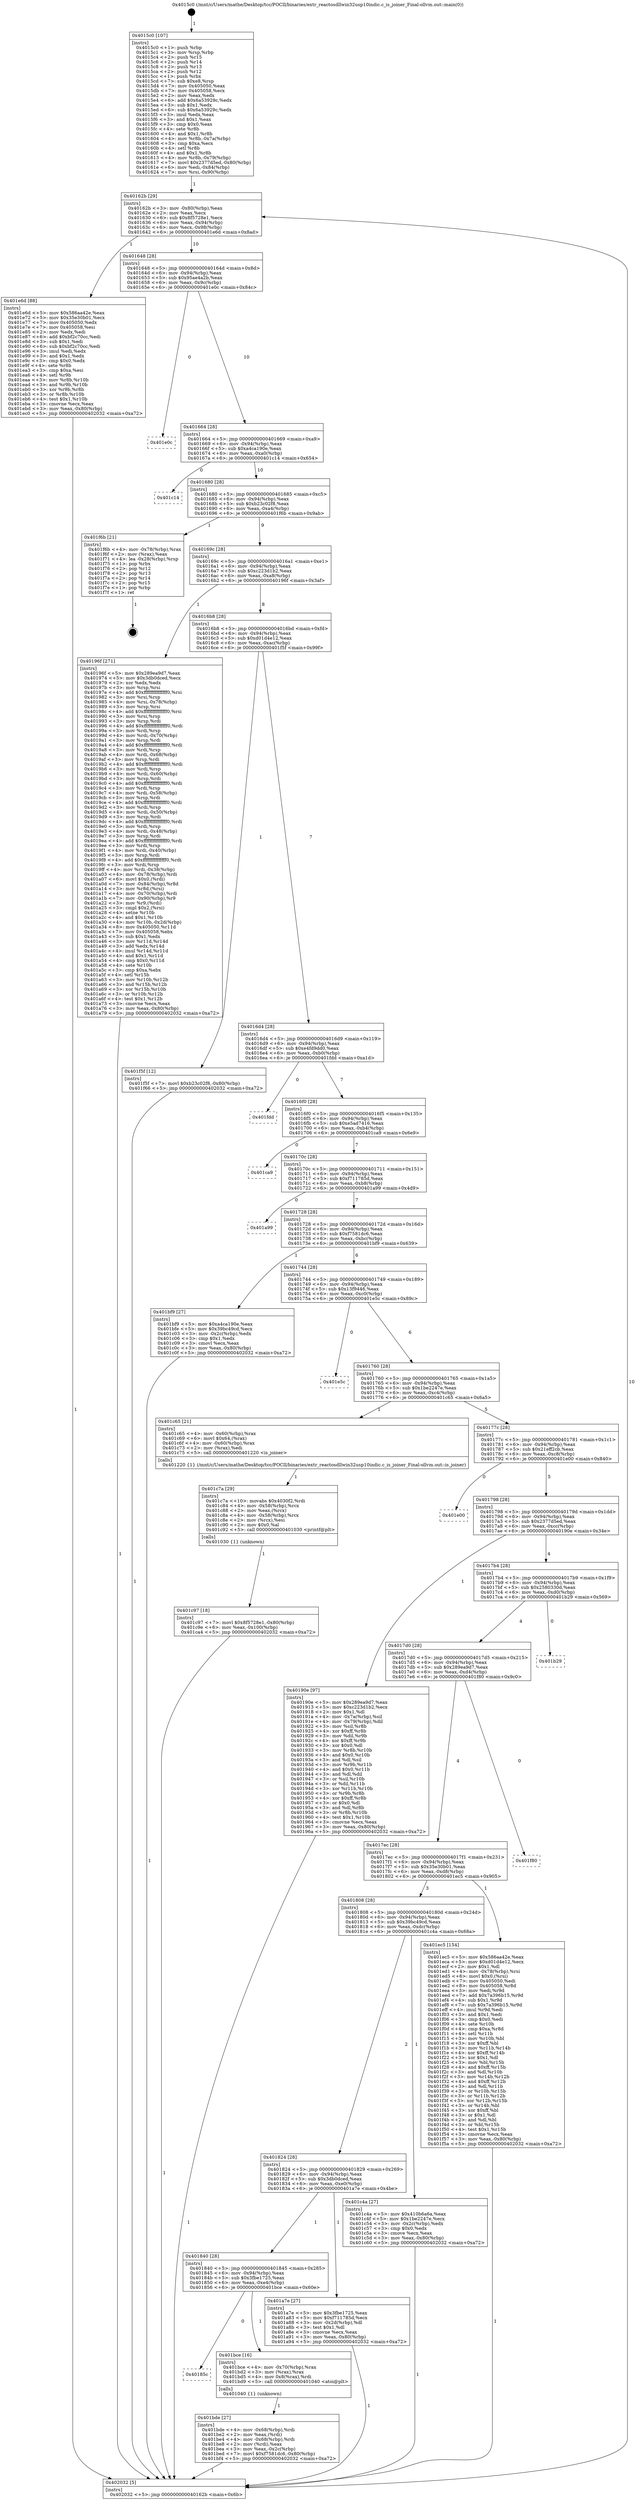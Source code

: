 digraph "0x4015c0" {
  label = "0x4015c0 (/mnt/c/Users/mathe/Desktop/tcc/POCII/binaries/extr_reactosdllwin32usp10indic.c_is_joiner_Final-ollvm.out::main(0))"
  labelloc = "t"
  node[shape=record]

  Entry [label="",width=0.3,height=0.3,shape=circle,fillcolor=black,style=filled]
  "0x40162b" [label="{
     0x40162b [29]\l
     | [instrs]\l
     &nbsp;&nbsp;0x40162b \<+3\>: mov -0x80(%rbp),%eax\l
     &nbsp;&nbsp;0x40162e \<+2\>: mov %eax,%ecx\l
     &nbsp;&nbsp;0x401630 \<+6\>: sub $0x8f5728e1,%ecx\l
     &nbsp;&nbsp;0x401636 \<+6\>: mov %eax,-0x94(%rbp)\l
     &nbsp;&nbsp;0x40163c \<+6\>: mov %ecx,-0x98(%rbp)\l
     &nbsp;&nbsp;0x401642 \<+6\>: je 0000000000401e6d \<main+0x8ad\>\l
  }"]
  "0x401e6d" [label="{
     0x401e6d [88]\l
     | [instrs]\l
     &nbsp;&nbsp;0x401e6d \<+5\>: mov $0x586aa42e,%eax\l
     &nbsp;&nbsp;0x401e72 \<+5\>: mov $0x35e30b01,%ecx\l
     &nbsp;&nbsp;0x401e77 \<+7\>: mov 0x405050,%edx\l
     &nbsp;&nbsp;0x401e7e \<+7\>: mov 0x405058,%esi\l
     &nbsp;&nbsp;0x401e85 \<+2\>: mov %edx,%edi\l
     &nbsp;&nbsp;0x401e87 \<+6\>: add $0xbf2c70cc,%edi\l
     &nbsp;&nbsp;0x401e8d \<+3\>: sub $0x1,%edi\l
     &nbsp;&nbsp;0x401e90 \<+6\>: sub $0xbf2c70cc,%edi\l
     &nbsp;&nbsp;0x401e96 \<+3\>: imul %edi,%edx\l
     &nbsp;&nbsp;0x401e99 \<+3\>: and $0x1,%edx\l
     &nbsp;&nbsp;0x401e9c \<+3\>: cmp $0x0,%edx\l
     &nbsp;&nbsp;0x401e9f \<+4\>: sete %r8b\l
     &nbsp;&nbsp;0x401ea3 \<+3\>: cmp $0xa,%esi\l
     &nbsp;&nbsp;0x401ea6 \<+4\>: setl %r9b\l
     &nbsp;&nbsp;0x401eaa \<+3\>: mov %r8b,%r10b\l
     &nbsp;&nbsp;0x401ead \<+3\>: and %r9b,%r10b\l
     &nbsp;&nbsp;0x401eb0 \<+3\>: xor %r9b,%r8b\l
     &nbsp;&nbsp;0x401eb3 \<+3\>: or %r8b,%r10b\l
     &nbsp;&nbsp;0x401eb6 \<+4\>: test $0x1,%r10b\l
     &nbsp;&nbsp;0x401eba \<+3\>: cmovne %ecx,%eax\l
     &nbsp;&nbsp;0x401ebd \<+3\>: mov %eax,-0x80(%rbp)\l
     &nbsp;&nbsp;0x401ec0 \<+5\>: jmp 0000000000402032 \<main+0xa72\>\l
  }"]
  "0x401648" [label="{
     0x401648 [28]\l
     | [instrs]\l
     &nbsp;&nbsp;0x401648 \<+5\>: jmp 000000000040164d \<main+0x8d\>\l
     &nbsp;&nbsp;0x40164d \<+6\>: mov -0x94(%rbp),%eax\l
     &nbsp;&nbsp;0x401653 \<+5\>: sub $0x95ae4a2b,%eax\l
     &nbsp;&nbsp;0x401658 \<+6\>: mov %eax,-0x9c(%rbp)\l
     &nbsp;&nbsp;0x40165e \<+6\>: je 0000000000401e0c \<main+0x84c\>\l
  }"]
  Exit [label="",width=0.3,height=0.3,shape=circle,fillcolor=black,style=filled,peripheries=2]
  "0x401e0c" [label="{
     0x401e0c\l
  }", style=dashed]
  "0x401664" [label="{
     0x401664 [28]\l
     | [instrs]\l
     &nbsp;&nbsp;0x401664 \<+5\>: jmp 0000000000401669 \<main+0xa9\>\l
     &nbsp;&nbsp;0x401669 \<+6\>: mov -0x94(%rbp),%eax\l
     &nbsp;&nbsp;0x40166f \<+5\>: sub $0xa4ca190e,%eax\l
     &nbsp;&nbsp;0x401674 \<+6\>: mov %eax,-0xa0(%rbp)\l
     &nbsp;&nbsp;0x40167a \<+6\>: je 0000000000401c14 \<main+0x654\>\l
  }"]
  "0x401c97" [label="{
     0x401c97 [18]\l
     | [instrs]\l
     &nbsp;&nbsp;0x401c97 \<+7\>: movl $0x8f5728e1,-0x80(%rbp)\l
     &nbsp;&nbsp;0x401c9e \<+6\>: mov %eax,-0x100(%rbp)\l
     &nbsp;&nbsp;0x401ca4 \<+5\>: jmp 0000000000402032 \<main+0xa72\>\l
  }"]
  "0x401c14" [label="{
     0x401c14\l
  }", style=dashed]
  "0x401680" [label="{
     0x401680 [28]\l
     | [instrs]\l
     &nbsp;&nbsp;0x401680 \<+5\>: jmp 0000000000401685 \<main+0xc5\>\l
     &nbsp;&nbsp;0x401685 \<+6\>: mov -0x94(%rbp),%eax\l
     &nbsp;&nbsp;0x40168b \<+5\>: sub $0xb23c02f8,%eax\l
     &nbsp;&nbsp;0x401690 \<+6\>: mov %eax,-0xa4(%rbp)\l
     &nbsp;&nbsp;0x401696 \<+6\>: je 0000000000401f6b \<main+0x9ab\>\l
  }"]
  "0x401c7a" [label="{
     0x401c7a [29]\l
     | [instrs]\l
     &nbsp;&nbsp;0x401c7a \<+10\>: movabs $0x4030f2,%rdi\l
     &nbsp;&nbsp;0x401c84 \<+4\>: mov -0x58(%rbp),%rcx\l
     &nbsp;&nbsp;0x401c88 \<+2\>: mov %eax,(%rcx)\l
     &nbsp;&nbsp;0x401c8a \<+4\>: mov -0x58(%rbp),%rcx\l
     &nbsp;&nbsp;0x401c8e \<+2\>: mov (%rcx),%esi\l
     &nbsp;&nbsp;0x401c90 \<+2\>: mov $0x0,%al\l
     &nbsp;&nbsp;0x401c92 \<+5\>: call 0000000000401030 \<printf@plt\>\l
     | [calls]\l
     &nbsp;&nbsp;0x401030 \{1\} (unknown)\l
  }"]
  "0x401f6b" [label="{
     0x401f6b [21]\l
     | [instrs]\l
     &nbsp;&nbsp;0x401f6b \<+4\>: mov -0x78(%rbp),%rax\l
     &nbsp;&nbsp;0x401f6f \<+2\>: mov (%rax),%eax\l
     &nbsp;&nbsp;0x401f71 \<+4\>: lea -0x28(%rbp),%rsp\l
     &nbsp;&nbsp;0x401f75 \<+1\>: pop %rbx\l
     &nbsp;&nbsp;0x401f76 \<+2\>: pop %r12\l
     &nbsp;&nbsp;0x401f78 \<+2\>: pop %r13\l
     &nbsp;&nbsp;0x401f7a \<+2\>: pop %r14\l
     &nbsp;&nbsp;0x401f7c \<+2\>: pop %r15\l
     &nbsp;&nbsp;0x401f7e \<+1\>: pop %rbp\l
     &nbsp;&nbsp;0x401f7f \<+1\>: ret\l
  }"]
  "0x40169c" [label="{
     0x40169c [28]\l
     | [instrs]\l
     &nbsp;&nbsp;0x40169c \<+5\>: jmp 00000000004016a1 \<main+0xe1\>\l
     &nbsp;&nbsp;0x4016a1 \<+6\>: mov -0x94(%rbp),%eax\l
     &nbsp;&nbsp;0x4016a7 \<+5\>: sub $0xc223d1b2,%eax\l
     &nbsp;&nbsp;0x4016ac \<+6\>: mov %eax,-0xa8(%rbp)\l
     &nbsp;&nbsp;0x4016b2 \<+6\>: je 000000000040196f \<main+0x3af\>\l
  }"]
  "0x401bde" [label="{
     0x401bde [27]\l
     | [instrs]\l
     &nbsp;&nbsp;0x401bde \<+4\>: mov -0x68(%rbp),%rdi\l
     &nbsp;&nbsp;0x401be2 \<+2\>: mov %eax,(%rdi)\l
     &nbsp;&nbsp;0x401be4 \<+4\>: mov -0x68(%rbp),%rdi\l
     &nbsp;&nbsp;0x401be8 \<+2\>: mov (%rdi),%eax\l
     &nbsp;&nbsp;0x401bea \<+3\>: mov %eax,-0x2c(%rbp)\l
     &nbsp;&nbsp;0x401bed \<+7\>: movl $0xf7581dc6,-0x80(%rbp)\l
     &nbsp;&nbsp;0x401bf4 \<+5\>: jmp 0000000000402032 \<main+0xa72\>\l
  }"]
  "0x40196f" [label="{
     0x40196f [271]\l
     | [instrs]\l
     &nbsp;&nbsp;0x40196f \<+5\>: mov $0x289ea9d7,%eax\l
     &nbsp;&nbsp;0x401974 \<+5\>: mov $0x3db0dced,%ecx\l
     &nbsp;&nbsp;0x401979 \<+2\>: xor %edx,%edx\l
     &nbsp;&nbsp;0x40197b \<+3\>: mov %rsp,%rsi\l
     &nbsp;&nbsp;0x40197e \<+4\>: add $0xfffffffffffffff0,%rsi\l
     &nbsp;&nbsp;0x401982 \<+3\>: mov %rsi,%rsp\l
     &nbsp;&nbsp;0x401985 \<+4\>: mov %rsi,-0x78(%rbp)\l
     &nbsp;&nbsp;0x401989 \<+3\>: mov %rsp,%rsi\l
     &nbsp;&nbsp;0x40198c \<+4\>: add $0xfffffffffffffff0,%rsi\l
     &nbsp;&nbsp;0x401990 \<+3\>: mov %rsi,%rsp\l
     &nbsp;&nbsp;0x401993 \<+3\>: mov %rsp,%rdi\l
     &nbsp;&nbsp;0x401996 \<+4\>: add $0xfffffffffffffff0,%rdi\l
     &nbsp;&nbsp;0x40199a \<+3\>: mov %rdi,%rsp\l
     &nbsp;&nbsp;0x40199d \<+4\>: mov %rdi,-0x70(%rbp)\l
     &nbsp;&nbsp;0x4019a1 \<+3\>: mov %rsp,%rdi\l
     &nbsp;&nbsp;0x4019a4 \<+4\>: add $0xfffffffffffffff0,%rdi\l
     &nbsp;&nbsp;0x4019a8 \<+3\>: mov %rdi,%rsp\l
     &nbsp;&nbsp;0x4019ab \<+4\>: mov %rdi,-0x68(%rbp)\l
     &nbsp;&nbsp;0x4019af \<+3\>: mov %rsp,%rdi\l
     &nbsp;&nbsp;0x4019b2 \<+4\>: add $0xfffffffffffffff0,%rdi\l
     &nbsp;&nbsp;0x4019b6 \<+3\>: mov %rdi,%rsp\l
     &nbsp;&nbsp;0x4019b9 \<+4\>: mov %rdi,-0x60(%rbp)\l
     &nbsp;&nbsp;0x4019bd \<+3\>: mov %rsp,%rdi\l
     &nbsp;&nbsp;0x4019c0 \<+4\>: add $0xfffffffffffffff0,%rdi\l
     &nbsp;&nbsp;0x4019c4 \<+3\>: mov %rdi,%rsp\l
     &nbsp;&nbsp;0x4019c7 \<+4\>: mov %rdi,-0x58(%rbp)\l
     &nbsp;&nbsp;0x4019cb \<+3\>: mov %rsp,%rdi\l
     &nbsp;&nbsp;0x4019ce \<+4\>: add $0xfffffffffffffff0,%rdi\l
     &nbsp;&nbsp;0x4019d2 \<+3\>: mov %rdi,%rsp\l
     &nbsp;&nbsp;0x4019d5 \<+4\>: mov %rdi,-0x50(%rbp)\l
     &nbsp;&nbsp;0x4019d9 \<+3\>: mov %rsp,%rdi\l
     &nbsp;&nbsp;0x4019dc \<+4\>: add $0xfffffffffffffff0,%rdi\l
     &nbsp;&nbsp;0x4019e0 \<+3\>: mov %rdi,%rsp\l
     &nbsp;&nbsp;0x4019e3 \<+4\>: mov %rdi,-0x48(%rbp)\l
     &nbsp;&nbsp;0x4019e7 \<+3\>: mov %rsp,%rdi\l
     &nbsp;&nbsp;0x4019ea \<+4\>: add $0xfffffffffffffff0,%rdi\l
     &nbsp;&nbsp;0x4019ee \<+3\>: mov %rdi,%rsp\l
     &nbsp;&nbsp;0x4019f1 \<+4\>: mov %rdi,-0x40(%rbp)\l
     &nbsp;&nbsp;0x4019f5 \<+3\>: mov %rsp,%rdi\l
     &nbsp;&nbsp;0x4019f8 \<+4\>: add $0xfffffffffffffff0,%rdi\l
     &nbsp;&nbsp;0x4019fc \<+3\>: mov %rdi,%rsp\l
     &nbsp;&nbsp;0x4019ff \<+4\>: mov %rdi,-0x38(%rbp)\l
     &nbsp;&nbsp;0x401a03 \<+4\>: mov -0x78(%rbp),%rdi\l
     &nbsp;&nbsp;0x401a07 \<+6\>: movl $0x0,(%rdi)\l
     &nbsp;&nbsp;0x401a0d \<+7\>: mov -0x84(%rbp),%r8d\l
     &nbsp;&nbsp;0x401a14 \<+3\>: mov %r8d,(%rsi)\l
     &nbsp;&nbsp;0x401a17 \<+4\>: mov -0x70(%rbp),%rdi\l
     &nbsp;&nbsp;0x401a1b \<+7\>: mov -0x90(%rbp),%r9\l
     &nbsp;&nbsp;0x401a22 \<+3\>: mov %r9,(%rdi)\l
     &nbsp;&nbsp;0x401a25 \<+3\>: cmpl $0x2,(%rsi)\l
     &nbsp;&nbsp;0x401a28 \<+4\>: setne %r10b\l
     &nbsp;&nbsp;0x401a2c \<+4\>: and $0x1,%r10b\l
     &nbsp;&nbsp;0x401a30 \<+4\>: mov %r10b,-0x2d(%rbp)\l
     &nbsp;&nbsp;0x401a34 \<+8\>: mov 0x405050,%r11d\l
     &nbsp;&nbsp;0x401a3c \<+7\>: mov 0x405058,%ebx\l
     &nbsp;&nbsp;0x401a43 \<+3\>: sub $0x1,%edx\l
     &nbsp;&nbsp;0x401a46 \<+3\>: mov %r11d,%r14d\l
     &nbsp;&nbsp;0x401a49 \<+3\>: add %edx,%r14d\l
     &nbsp;&nbsp;0x401a4c \<+4\>: imul %r14d,%r11d\l
     &nbsp;&nbsp;0x401a50 \<+4\>: and $0x1,%r11d\l
     &nbsp;&nbsp;0x401a54 \<+4\>: cmp $0x0,%r11d\l
     &nbsp;&nbsp;0x401a58 \<+4\>: sete %r10b\l
     &nbsp;&nbsp;0x401a5c \<+3\>: cmp $0xa,%ebx\l
     &nbsp;&nbsp;0x401a5f \<+4\>: setl %r15b\l
     &nbsp;&nbsp;0x401a63 \<+3\>: mov %r10b,%r12b\l
     &nbsp;&nbsp;0x401a66 \<+3\>: and %r15b,%r12b\l
     &nbsp;&nbsp;0x401a69 \<+3\>: xor %r15b,%r10b\l
     &nbsp;&nbsp;0x401a6c \<+3\>: or %r10b,%r12b\l
     &nbsp;&nbsp;0x401a6f \<+4\>: test $0x1,%r12b\l
     &nbsp;&nbsp;0x401a73 \<+3\>: cmovne %ecx,%eax\l
     &nbsp;&nbsp;0x401a76 \<+3\>: mov %eax,-0x80(%rbp)\l
     &nbsp;&nbsp;0x401a79 \<+5\>: jmp 0000000000402032 \<main+0xa72\>\l
  }"]
  "0x4016b8" [label="{
     0x4016b8 [28]\l
     | [instrs]\l
     &nbsp;&nbsp;0x4016b8 \<+5\>: jmp 00000000004016bd \<main+0xfd\>\l
     &nbsp;&nbsp;0x4016bd \<+6\>: mov -0x94(%rbp),%eax\l
     &nbsp;&nbsp;0x4016c3 \<+5\>: sub $0xd01d4e12,%eax\l
     &nbsp;&nbsp;0x4016c8 \<+6\>: mov %eax,-0xac(%rbp)\l
     &nbsp;&nbsp;0x4016ce \<+6\>: je 0000000000401f5f \<main+0x99f\>\l
  }"]
  "0x40185c" [label="{
     0x40185c\l
  }", style=dashed]
  "0x401f5f" [label="{
     0x401f5f [12]\l
     | [instrs]\l
     &nbsp;&nbsp;0x401f5f \<+7\>: movl $0xb23c02f8,-0x80(%rbp)\l
     &nbsp;&nbsp;0x401f66 \<+5\>: jmp 0000000000402032 \<main+0xa72\>\l
  }"]
  "0x4016d4" [label="{
     0x4016d4 [28]\l
     | [instrs]\l
     &nbsp;&nbsp;0x4016d4 \<+5\>: jmp 00000000004016d9 \<main+0x119\>\l
     &nbsp;&nbsp;0x4016d9 \<+6\>: mov -0x94(%rbp),%eax\l
     &nbsp;&nbsp;0x4016df \<+5\>: sub $0xe4fd9dd0,%eax\l
     &nbsp;&nbsp;0x4016e4 \<+6\>: mov %eax,-0xb0(%rbp)\l
     &nbsp;&nbsp;0x4016ea \<+6\>: je 0000000000401fdd \<main+0xa1d\>\l
  }"]
  "0x401bce" [label="{
     0x401bce [16]\l
     | [instrs]\l
     &nbsp;&nbsp;0x401bce \<+4\>: mov -0x70(%rbp),%rax\l
     &nbsp;&nbsp;0x401bd2 \<+3\>: mov (%rax),%rax\l
     &nbsp;&nbsp;0x401bd5 \<+4\>: mov 0x8(%rax),%rdi\l
     &nbsp;&nbsp;0x401bd9 \<+5\>: call 0000000000401040 \<atoi@plt\>\l
     | [calls]\l
     &nbsp;&nbsp;0x401040 \{1\} (unknown)\l
  }"]
  "0x401fdd" [label="{
     0x401fdd\l
  }", style=dashed]
  "0x4016f0" [label="{
     0x4016f0 [28]\l
     | [instrs]\l
     &nbsp;&nbsp;0x4016f0 \<+5\>: jmp 00000000004016f5 \<main+0x135\>\l
     &nbsp;&nbsp;0x4016f5 \<+6\>: mov -0x94(%rbp),%eax\l
     &nbsp;&nbsp;0x4016fb \<+5\>: sub $0xe5ad7416,%eax\l
     &nbsp;&nbsp;0x401700 \<+6\>: mov %eax,-0xb4(%rbp)\l
     &nbsp;&nbsp;0x401706 \<+6\>: je 0000000000401ca9 \<main+0x6e9\>\l
  }"]
  "0x401840" [label="{
     0x401840 [28]\l
     | [instrs]\l
     &nbsp;&nbsp;0x401840 \<+5\>: jmp 0000000000401845 \<main+0x285\>\l
     &nbsp;&nbsp;0x401845 \<+6\>: mov -0x94(%rbp),%eax\l
     &nbsp;&nbsp;0x40184b \<+5\>: sub $0x3fbe1725,%eax\l
     &nbsp;&nbsp;0x401850 \<+6\>: mov %eax,-0xe4(%rbp)\l
     &nbsp;&nbsp;0x401856 \<+6\>: je 0000000000401bce \<main+0x60e\>\l
  }"]
  "0x401ca9" [label="{
     0x401ca9\l
  }", style=dashed]
  "0x40170c" [label="{
     0x40170c [28]\l
     | [instrs]\l
     &nbsp;&nbsp;0x40170c \<+5\>: jmp 0000000000401711 \<main+0x151\>\l
     &nbsp;&nbsp;0x401711 \<+6\>: mov -0x94(%rbp),%eax\l
     &nbsp;&nbsp;0x401717 \<+5\>: sub $0xf711785d,%eax\l
     &nbsp;&nbsp;0x40171c \<+6\>: mov %eax,-0xb8(%rbp)\l
     &nbsp;&nbsp;0x401722 \<+6\>: je 0000000000401a99 \<main+0x4d9\>\l
  }"]
  "0x401a7e" [label="{
     0x401a7e [27]\l
     | [instrs]\l
     &nbsp;&nbsp;0x401a7e \<+5\>: mov $0x3fbe1725,%eax\l
     &nbsp;&nbsp;0x401a83 \<+5\>: mov $0xf711785d,%ecx\l
     &nbsp;&nbsp;0x401a88 \<+3\>: mov -0x2d(%rbp),%dl\l
     &nbsp;&nbsp;0x401a8b \<+3\>: test $0x1,%dl\l
     &nbsp;&nbsp;0x401a8e \<+3\>: cmovne %ecx,%eax\l
     &nbsp;&nbsp;0x401a91 \<+3\>: mov %eax,-0x80(%rbp)\l
     &nbsp;&nbsp;0x401a94 \<+5\>: jmp 0000000000402032 \<main+0xa72\>\l
  }"]
  "0x401a99" [label="{
     0x401a99\l
  }", style=dashed]
  "0x401728" [label="{
     0x401728 [28]\l
     | [instrs]\l
     &nbsp;&nbsp;0x401728 \<+5\>: jmp 000000000040172d \<main+0x16d\>\l
     &nbsp;&nbsp;0x40172d \<+6\>: mov -0x94(%rbp),%eax\l
     &nbsp;&nbsp;0x401733 \<+5\>: sub $0xf7581dc6,%eax\l
     &nbsp;&nbsp;0x401738 \<+6\>: mov %eax,-0xbc(%rbp)\l
     &nbsp;&nbsp;0x40173e \<+6\>: je 0000000000401bf9 \<main+0x639\>\l
  }"]
  "0x401824" [label="{
     0x401824 [28]\l
     | [instrs]\l
     &nbsp;&nbsp;0x401824 \<+5\>: jmp 0000000000401829 \<main+0x269\>\l
     &nbsp;&nbsp;0x401829 \<+6\>: mov -0x94(%rbp),%eax\l
     &nbsp;&nbsp;0x40182f \<+5\>: sub $0x3db0dced,%eax\l
     &nbsp;&nbsp;0x401834 \<+6\>: mov %eax,-0xe0(%rbp)\l
     &nbsp;&nbsp;0x40183a \<+6\>: je 0000000000401a7e \<main+0x4be\>\l
  }"]
  "0x401bf9" [label="{
     0x401bf9 [27]\l
     | [instrs]\l
     &nbsp;&nbsp;0x401bf9 \<+5\>: mov $0xa4ca190e,%eax\l
     &nbsp;&nbsp;0x401bfe \<+5\>: mov $0x39bc49cd,%ecx\l
     &nbsp;&nbsp;0x401c03 \<+3\>: mov -0x2c(%rbp),%edx\l
     &nbsp;&nbsp;0x401c06 \<+3\>: cmp $0x1,%edx\l
     &nbsp;&nbsp;0x401c09 \<+3\>: cmovl %ecx,%eax\l
     &nbsp;&nbsp;0x401c0c \<+3\>: mov %eax,-0x80(%rbp)\l
     &nbsp;&nbsp;0x401c0f \<+5\>: jmp 0000000000402032 \<main+0xa72\>\l
  }"]
  "0x401744" [label="{
     0x401744 [28]\l
     | [instrs]\l
     &nbsp;&nbsp;0x401744 \<+5\>: jmp 0000000000401749 \<main+0x189\>\l
     &nbsp;&nbsp;0x401749 \<+6\>: mov -0x94(%rbp),%eax\l
     &nbsp;&nbsp;0x40174f \<+5\>: sub $0x13f9446,%eax\l
     &nbsp;&nbsp;0x401754 \<+6\>: mov %eax,-0xc0(%rbp)\l
     &nbsp;&nbsp;0x40175a \<+6\>: je 0000000000401e5c \<main+0x89c\>\l
  }"]
  "0x401c4a" [label="{
     0x401c4a [27]\l
     | [instrs]\l
     &nbsp;&nbsp;0x401c4a \<+5\>: mov $0x410b6a6a,%eax\l
     &nbsp;&nbsp;0x401c4f \<+5\>: mov $0x1be2247e,%ecx\l
     &nbsp;&nbsp;0x401c54 \<+3\>: mov -0x2c(%rbp),%edx\l
     &nbsp;&nbsp;0x401c57 \<+3\>: cmp $0x0,%edx\l
     &nbsp;&nbsp;0x401c5a \<+3\>: cmove %ecx,%eax\l
     &nbsp;&nbsp;0x401c5d \<+3\>: mov %eax,-0x80(%rbp)\l
     &nbsp;&nbsp;0x401c60 \<+5\>: jmp 0000000000402032 \<main+0xa72\>\l
  }"]
  "0x401e5c" [label="{
     0x401e5c\l
  }", style=dashed]
  "0x401760" [label="{
     0x401760 [28]\l
     | [instrs]\l
     &nbsp;&nbsp;0x401760 \<+5\>: jmp 0000000000401765 \<main+0x1a5\>\l
     &nbsp;&nbsp;0x401765 \<+6\>: mov -0x94(%rbp),%eax\l
     &nbsp;&nbsp;0x40176b \<+5\>: sub $0x1be2247e,%eax\l
     &nbsp;&nbsp;0x401770 \<+6\>: mov %eax,-0xc4(%rbp)\l
     &nbsp;&nbsp;0x401776 \<+6\>: je 0000000000401c65 \<main+0x6a5\>\l
  }"]
  "0x401808" [label="{
     0x401808 [28]\l
     | [instrs]\l
     &nbsp;&nbsp;0x401808 \<+5\>: jmp 000000000040180d \<main+0x24d\>\l
     &nbsp;&nbsp;0x40180d \<+6\>: mov -0x94(%rbp),%eax\l
     &nbsp;&nbsp;0x401813 \<+5\>: sub $0x39bc49cd,%eax\l
     &nbsp;&nbsp;0x401818 \<+6\>: mov %eax,-0xdc(%rbp)\l
     &nbsp;&nbsp;0x40181e \<+6\>: je 0000000000401c4a \<main+0x68a\>\l
  }"]
  "0x401c65" [label="{
     0x401c65 [21]\l
     | [instrs]\l
     &nbsp;&nbsp;0x401c65 \<+4\>: mov -0x60(%rbp),%rax\l
     &nbsp;&nbsp;0x401c69 \<+6\>: movl $0x64,(%rax)\l
     &nbsp;&nbsp;0x401c6f \<+4\>: mov -0x60(%rbp),%rax\l
     &nbsp;&nbsp;0x401c73 \<+2\>: mov (%rax),%edi\l
     &nbsp;&nbsp;0x401c75 \<+5\>: call 0000000000401220 \<is_joiner\>\l
     | [calls]\l
     &nbsp;&nbsp;0x401220 \{1\} (/mnt/c/Users/mathe/Desktop/tcc/POCII/binaries/extr_reactosdllwin32usp10indic.c_is_joiner_Final-ollvm.out::is_joiner)\l
  }"]
  "0x40177c" [label="{
     0x40177c [28]\l
     | [instrs]\l
     &nbsp;&nbsp;0x40177c \<+5\>: jmp 0000000000401781 \<main+0x1c1\>\l
     &nbsp;&nbsp;0x401781 \<+6\>: mov -0x94(%rbp),%eax\l
     &nbsp;&nbsp;0x401787 \<+5\>: sub $0x21eff2cb,%eax\l
     &nbsp;&nbsp;0x40178c \<+6\>: mov %eax,-0xc8(%rbp)\l
     &nbsp;&nbsp;0x401792 \<+6\>: je 0000000000401e00 \<main+0x840\>\l
  }"]
  "0x401ec5" [label="{
     0x401ec5 [154]\l
     | [instrs]\l
     &nbsp;&nbsp;0x401ec5 \<+5\>: mov $0x586aa42e,%eax\l
     &nbsp;&nbsp;0x401eca \<+5\>: mov $0xd01d4e12,%ecx\l
     &nbsp;&nbsp;0x401ecf \<+2\>: mov $0x1,%dl\l
     &nbsp;&nbsp;0x401ed1 \<+4\>: mov -0x78(%rbp),%rsi\l
     &nbsp;&nbsp;0x401ed5 \<+6\>: movl $0x0,(%rsi)\l
     &nbsp;&nbsp;0x401edb \<+7\>: mov 0x405050,%edi\l
     &nbsp;&nbsp;0x401ee2 \<+8\>: mov 0x405058,%r8d\l
     &nbsp;&nbsp;0x401eea \<+3\>: mov %edi,%r9d\l
     &nbsp;&nbsp;0x401eed \<+7\>: add $0x7a396b15,%r9d\l
     &nbsp;&nbsp;0x401ef4 \<+4\>: sub $0x1,%r9d\l
     &nbsp;&nbsp;0x401ef8 \<+7\>: sub $0x7a396b15,%r9d\l
     &nbsp;&nbsp;0x401eff \<+4\>: imul %r9d,%edi\l
     &nbsp;&nbsp;0x401f03 \<+3\>: and $0x1,%edi\l
     &nbsp;&nbsp;0x401f06 \<+3\>: cmp $0x0,%edi\l
     &nbsp;&nbsp;0x401f09 \<+4\>: sete %r10b\l
     &nbsp;&nbsp;0x401f0d \<+4\>: cmp $0xa,%r8d\l
     &nbsp;&nbsp;0x401f11 \<+4\>: setl %r11b\l
     &nbsp;&nbsp;0x401f15 \<+3\>: mov %r10b,%bl\l
     &nbsp;&nbsp;0x401f18 \<+3\>: xor $0xff,%bl\l
     &nbsp;&nbsp;0x401f1b \<+3\>: mov %r11b,%r14b\l
     &nbsp;&nbsp;0x401f1e \<+4\>: xor $0xff,%r14b\l
     &nbsp;&nbsp;0x401f22 \<+3\>: xor $0x1,%dl\l
     &nbsp;&nbsp;0x401f25 \<+3\>: mov %bl,%r15b\l
     &nbsp;&nbsp;0x401f28 \<+4\>: and $0xff,%r15b\l
     &nbsp;&nbsp;0x401f2c \<+3\>: and %dl,%r10b\l
     &nbsp;&nbsp;0x401f2f \<+3\>: mov %r14b,%r12b\l
     &nbsp;&nbsp;0x401f32 \<+4\>: and $0xff,%r12b\l
     &nbsp;&nbsp;0x401f36 \<+3\>: and %dl,%r11b\l
     &nbsp;&nbsp;0x401f39 \<+3\>: or %r10b,%r15b\l
     &nbsp;&nbsp;0x401f3c \<+3\>: or %r11b,%r12b\l
     &nbsp;&nbsp;0x401f3f \<+3\>: xor %r12b,%r15b\l
     &nbsp;&nbsp;0x401f42 \<+3\>: or %r14b,%bl\l
     &nbsp;&nbsp;0x401f45 \<+3\>: xor $0xff,%bl\l
     &nbsp;&nbsp;0x401f48 \<+3\>: or $0x1,%dl\l
     &nbsp;&nbsp;0x401f4b \<+2\>: and %dl,%bl\l
     &nbsp;&nbsp;0x401f4d \<+3\>: or %bl,%r15b\l
     &nbsp;&nbsp;0x401f50 \<+4\>: test $0x1,%r15b\l
     &nbsp;&nbsp;0x401f54 \<+3\>: cmovne %ecx,%eax\l
     &nbsp;&nbsp;0x401f57 \<+3\>: mov %eax,-0x80(%rbp)\l
     &nbsp;&nbsp;0x401f5a \<+5\>: jmp 0000000000402032 \<main+0xa72\>\l
  }"]
  "0x401e00" [label="{
     0x401e00\l
  }", style=dashed]
  "0x401798" [label="{
     0x401798 [28]\l
     | [instrs]\l
     &nbsp;&nbsp;0x401798 \<+5\>: jmp 000000000040179d \<main+0x1dd\>\l
     &nbsp;&nbsp;0x40179d \<+6\>: mov -0x94(%rbp),%eax\l
     &nbsp;&nbsp;0x4017a3 \<+5\>: sub $0x2377d5ed,%eax\l
     &nbsp;&nbsp;0x4017a8 \<+6\>: mov %eax,-0xcc(%rbp)\l
     &nbsp;&nbsp;0x4017ae \<+6\>: je 000000000040190e \<main+0x34e\>\l
  }"]
  "0x4017ec" [label="{
     0x4017ec [28]\l
     | [instrs]\l
     &nbsp;&nbsp;0x4017ec \<+5\>: jmp 00000000004017f1 \<main+0x231\>\l
     &nbsp;&nbsp;0x4017f1 \<+6\>: mov -0x94(%rbp),%eax\l
     &nbsp;&nbsp;0x4017f7 \<+5\>: sub $0x35e30b01,%eax\l
     &nbsp;&nbsp;0x4017fc \<+6\>: mov %eax,-0xd8(%rbp)\l
     &nbsp;&nbsp;0x401802 \<+6\>: je 0000000000401ec5 \<main+0x905\>\l
  }"]
  "0x40190e" [label="{
     0x40190e [97]\l
     | [instrs]\l
     &nbsp;&nbsp;0x40190e \<+5\>: mov $0x289ea9d7,%eax\l
     &nbsp;&nbsp;0x401913 \<+5\>: mov $0xc223d1b2,%ecx\l
     &nbsp;&nbsp;0x401918 \<+2\>: mov $0x1,%dl\l
     &nbsp;&nbsp;0x40191a \<+4\>: mov -0x7a(%rbp),%sil\l
     &nbsp;&nbsp;0x40191e \<+4\>: mov -0x79(%rbp),%dil\l
     &nbsp;&nbsp;0x401922 \<+3\>: mov %sil,%r8b\l
     &nbsp;&nbsp;0x401925 \<+4\>: xor $0xff,%r8b\l
     &nbsp;&nbsp;0x401929 \<+3\>: mov %dil,%r9b\l
     &nbsp;&nbsp;0x40192c \<+4\>: xor $0xff,%r9b\l
     &nbsp;&nbsp;0x401930 \<+3\>: xor $0x0,%dl\l
     &nbsp;&nbsp;0x401933 \<+3\>: mov %r8b,%r10b\l
     &nbsp;&nbsp;0x401936 \<+4\>: and $0x0,%r10b\l
     &nbsp;&nbsp;0x40193a \<+3\>: and %dl,%sil\l
     &nbsp;&nbsp;0x40193d \<+3\>: mov %r9b,%r11b\l
     &nbsp;&nbsp;0x401940 \<+4\>: and $0x0,%r11b\l
     &nbsp;&nbsp;0x401944 \<+3\>: and %dl,%dil\l
     &nbsp;&nbsp;0x401947 \<+3\>: or %sil,%r10b\l
     &nbsp;&nbsp;0x40194a \<+3\>: or %dil,%r11b\l
     &nbsp;&nbsp;0x40194d \<+3\>: xor %r11b,%r10b\l
     &nbsp;&nbsp;0x401950 \<+3\>: or %r9b,%r8b\l
     &nbsp;&nbsp;0x401953 \<+4\>: xor $0xff,%r8b\l
     &nbsp;&nbsp;0x401957 \<+3\>: or $0x0,%dl\l
     &nbsp;&nbsp;0x40195a \<+3\>: and %dl,%r8b\l
     &nbsp;&nbsp;0x40195d \<+3\>: or %r8b,%r10b\l
     &nbsp;&nbsp;0x401960 \<+4\>: test $0x1,%r10b\l
     &nbsp;&nbsp;0x401964 \<+3\>: cmovne %ecx,%eax\l
     &nbsp;&nbsp;0x401967 \<+3\>: mov %eax,-0x80(%rbp)\l
     &nbsp;&nbsp;0x40196a \<+5\>: jmp 0000000000402032 \<main+0xa72\>\l
  }"]
  "0x4017b4" [label="{
     0x4017b4 [28]\l
     | [instrs]\l
     &nbsp;&nbsp;0x4017b4 \<+5\>: jmp 00000000004017b9 \<main+0x1f9\>\l
     &nbsp;&nbsp;0x4017b9 \<+6\>: mov -0x94(%rbp),%eax\l
     &nbsp;&nbsp;0x4017bf \<+5\>: sub $0x2580330d,%eax\l
     &nbsp;&nbsp;0x4017c4 \<+6\>: mov %eax,-0xd0(%rbp)\l
     &nbsp;&nbsp;0x4017ca \<+6\>: je 0000000000401b29 \<main+0x569\>\l
  }"]
  "0x402032" [label="{
     0x402032 [5]\l
     | [instrs]\l
     &nbsp;&nbsp;0x402032 \<+5\>: jmp 000000000040162b \<main+0x6b\>\l
  }"]
  "0x4015c0" [label="{
     0x4015c0 [107]\l
     | [instrs]\l
     &nbsp;&nbsp;0x4015c0 \<+1\>: push %rbp\l
     &nbsp;&nbsp;0x4015c1 \<+3\>: mov %rsp,%rbp\l
     &nbsp;&nbsp;0x4015c4 \<+2\>: push %r15\l
     &nbsp;&nbsp;0x4015c6 \<+2\>: push %r14\l
     &nbsp;&nbsp;0x4015c8 \<+2\>: push %r13\l
     &nbsp;&nbsp;0x4015ca \<+2\>: push %r12\l
     &nbsp;&nbsp;0x4015cc \<+1\>: push %rbx\l
     &nbsp;&nbsp;0x4015cd \<+7\>: sub $0xe8,%rsp\l
     &nbsp;&nbsp;0x4015d4 \<+7\>: mov 0x405050,%eax\l
     &nbsp;&nbsp;0x4015db \<+7\>: mov 0x405058,%ecx\l
     &nbsp;&nbsp;0x4015e2 \<+2\>: mov %eax,%edx\l
     &nbsp;&nbsp;0x4015e4 \<+6\>: add $0x6a53929c,%edx\l
     &nbsp;&nbsp;0x4015ea \<+3\>: sub $0x1,%edx\l
     &nbsp;&nbsp;0x4015ed \<+6\>: sub $0x6a53929c,%edx\l
     &nbsp;&nbsp;0x4015f3 \<+3\>: imul %edx,%eax\l
     &nbsp;&nbsp;0x4015f6 \<+3\>: and $0x1,%eax\l
     &nbsp;&nbsp;0x4015f9 \<+3\>: cmp $0x0,%eax\l
     &nbsp;&nbsp;0x4015fc \<+4\>: sete %r8b\l
     &nbsp;&nbsp;0x401600 \<+4\>: and $0x1,%r8b\l
     &nbsp;&nbsp;0x401604 \<+4\>: mov %r8b,-0x7a(%rbp)\l
     &nbsp;&nbsp;0x401608 \<+3\>: cmp $0xa,%ecx\l
     &nbsp;&nbsp;0x40160b \<+4\>: setl %r8b\l
     &nbsp;&nbsp;0x40160f \<+4\>: and $0x1,%r8b\l
     &nbsp;&nbsp;0x401613 \<+4\>: mov %r8b,-0x79(%rbp)\l
     &nbsp;&nbsp;0x401617 \<+7\>: movl $0x2377d5ed,-0x80(%rbp)\l
     &nbsp;&nbsp;0x40161e \<+6\>: mov %edi,-0x84(%rbp)\l
     &nbsp;&nbsp;0x401624 \<+7\>: mov %rsi,-0x90(%rbp)\l
  }"]
  "0x401f80" [label="{
     0x401f80\l
  }", style=dashed]
  "0x4017d0" [label="{
     0x4017d0 [28]\l
     | [instrs]\l
     &nbsp;&nbsp;0x4017d0 \<+5\>: jmp 00000000004017d5 \<main+0x215\>\l
     &nbsp;&nbsp;0x4017d5 \<+6\>: mov -0x94(%rbp),%eax\l
     &nbsp;&nbsp;0x4017db \<+5\>: sub $0x289ea9d7,%eax\l
     &nbsp;&nbsp;0x4017e0 \<+6\>: mov %eax,-0xd4(%rbp)\l
     &nbsp;&nbsp;0x4017e6 \<+6\>: je 0000000000401f80 \<main+0x9c0\>\l
  }"]
  "0x401b29" [label="{
     0x401b29\l
  }", style=dashed]
  Entry -> "0x4015c0" [label=" 1"]
  "0x40162b" -> "0x401e6d" [label=" 1"]
  "0x40162b" -> "0x401648" [label=" 10"]
  "0x401f6b" -> Exit [label=" 1"]
  "0x401648" -> "0x401e0c" [label=" 0"]
  "0x401648" -> "0x401664" [label=" 10"]
  "0x401f5f" -> "0x402032" [label=" 1"]
  "0x401664" -> "0x401c14" [label=" 0"]
  "0x401664" -> "0x401680" [label=" 10"]
  "0x401ec5" -> "0x402032" [label=" 1"]
  "0x401680" -> "0x401f6b" [label=" 1"]
  "0x401680" -> "0x40169c" [label=" 9"]
  "0x401e6d" -> "0x402032" [label=" 1"]
  "0x40169c" -> "0x40196f" [label=" 1"]
  "0x40169c" -> "0x4016b8" [label=" 8"]
  "0x401c97" -> "0x402032" [label=" 1"]
  "0x4016b8" -> "0x401f5f" [label=" 1"]
  "0x4016b8" -> "0x4016d4" [label=" 7"]
  "0x401c7a" -> "0x401c97" [label=" 1"]
  "0x4016d4" -> "0x401fdd" [label=" 0"]
  "0x4016d4" -> "0x4016f0" [label=" 7"]
  "0x401c65" -> "0x401c7a" [label=" 1"]
  "0x4016f0" -> "0x401ca9" [label=" 0"]
  "0x4016f0" -> "0x40170c" [label=" 7"]
  "0x401bf9" -> "0x402032" [label=" 1"]
  "0x40170c" -> "0x401a99" [label=" 0"]
  "0x40170c" -> "0x401728" [label=" 7"]
  "0x401bde" -> "0x402032" [label=" 1"]
  "0x401728" -> "0x401bf9" [label=" 1"]
  "0x401728" -> "0x401744" [label=" 6"]
  "0x401840" -> "0x40185c" [label=" 0"]
  "0x401744" -> "0x401e5c" [label=" 0"]
  "0x401744" -> "0x401760" [label=" 6"]
  "0x401840" -> "0x401bce" [label=" 1"]
  "0x401760" -> "0x401c65" [label=" 1"]
  "0x401760" -> "0x40177c" [label=" 5"]
  "0x401a7e" -> "0x402032" [label=" 1"]
  "0x40177c" -> "0x401e00" [label=" 0"]
  "0x40177c" -> "0x401798" [label=" 5"]
  "0x401824" -> "0x401840" [label=" 1"]
  "0x401798" -> "0x40190e" [label=" 1"]
  "0x401798" -> "0x4017b4" [label=" 4"]
  "0x40190e" -> "0x402032" [label=" 1"]
  "0x4015c0" -> "0x40162b" [label=" 1"]
  "0x402032" -> "0x40162b" [label=" 10"]
  "0x401bce" -> "0x401bde" [label=" 1"]
  "0x40196f" -> "0x402032" [label=" 1"]
  "0x401808" -> "0x401824" [label=" 2"]
  "0x4017b4" -> "0x401b29" [label=" 0"]
  "0x4017b4" -> "0x4017d0" [label=" 4"]
  "0x401808" -> "0x401c4a" [label=" 1"]
  "0x4017d0" -> "0x401f80" [label=" 0"]
  "0x4017d0" -> "0x4017ec" [label=" 4"]
  "0x401824" -> "0x401a7e" [label=" 1"]
  "0x4017ec" -> "0x401ec5" [label=" 1"]
  "0x4017ec" -> "0x401808" [label=" 3"]
  "0x401c4a" -> "0x402032" [label=" 1"]
}
